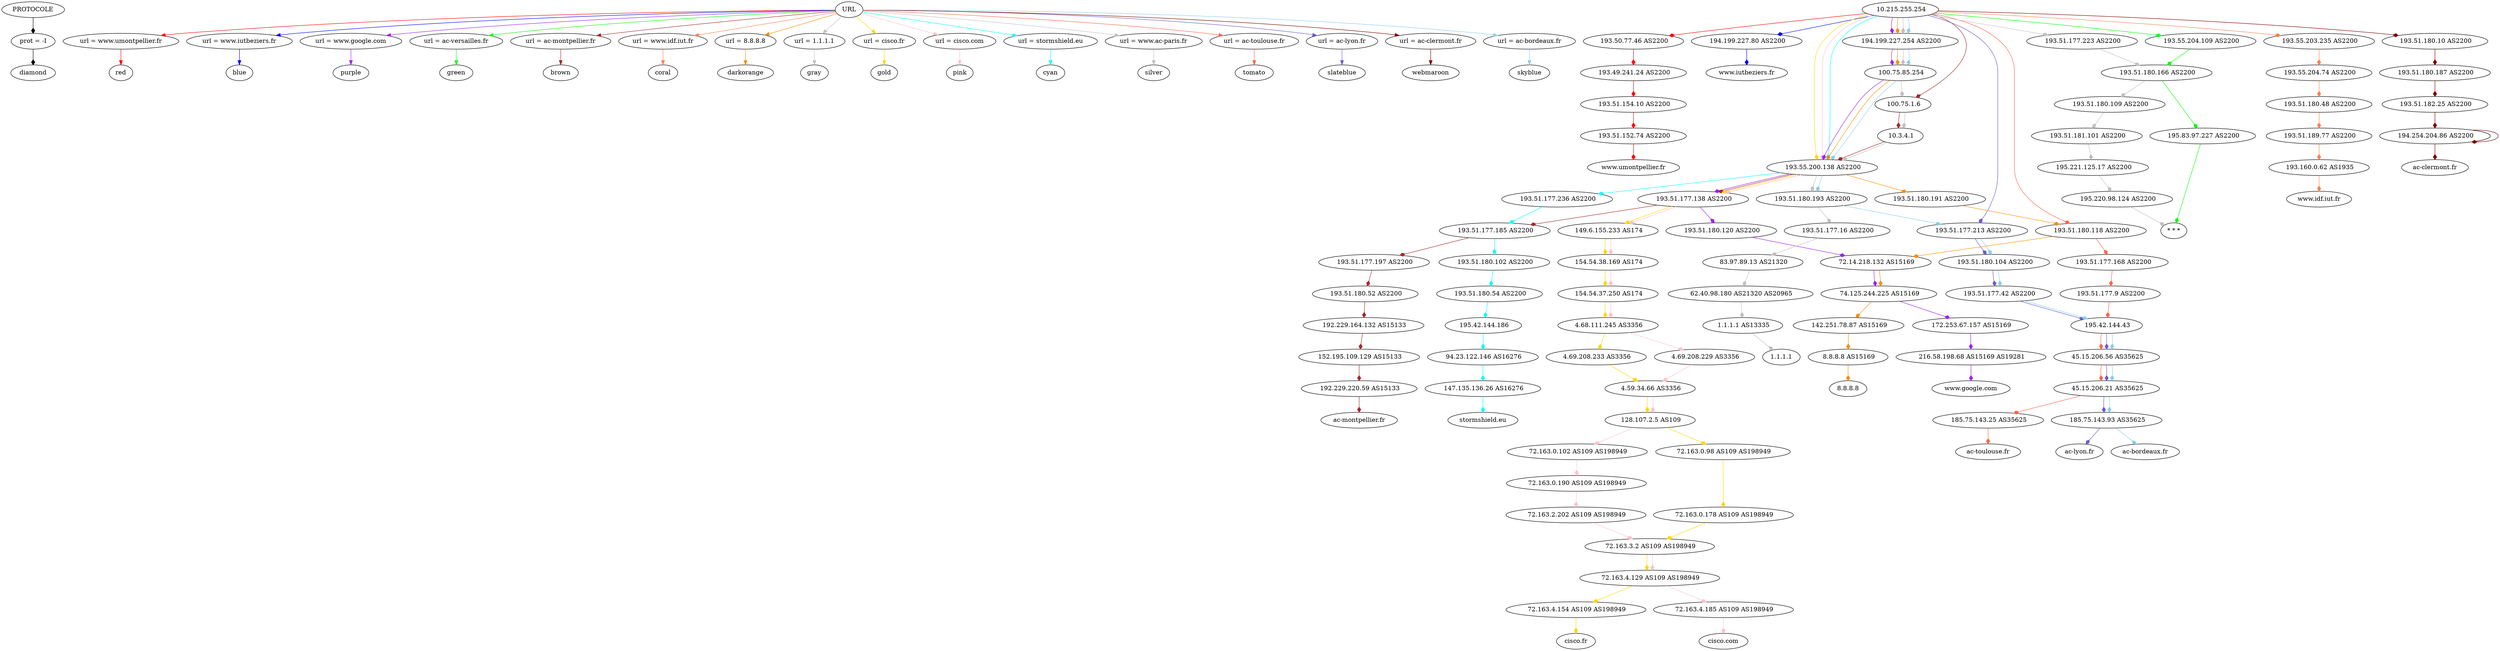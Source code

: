 
digraph A {
"PROTOCOLE"->"prot = -I"->"diamond"[arrowhead=diamond]
 "URL" -> "url = www.umontpellier.fr"->"red"[color=red]
 "URL" -> "url = www.iutbeziers.fr"->"blue"[color=blue]
 "URL" -> "url = www.google.com"->"purple"[color=purple]
 "URL" -> "url = ac-versailles.fr"->"green"[color=green]
 "URL" -> "url = ac-montpellier.fr"->"brown"[color=brown]
 "URL" -> "url = www.idf.iut.fr"->"coral"[color=coral]
 "URL" -> "url = 8.8.8.8"->"darkorange"[color=darkorange]
 "URL" -> "url = 1.1.1.1"->"gray"[color=gray]
 "URL" -> "url = cisco.fr"->"gold"[color=gold]
 "URL" -> "url = cisco.com"->"pink"[color=pink]
 "URL" -> "url = stormshield.eu"->"cyan"[color=cyan]
 "URL" -> "url = www.ac-paris.fr"->"silver"[color=silver]
 "URL" -> "url = ac-toulouse.fr"->"tomato"[color=tomato]
 "URL" -> "url = ac-lyon.fr"->"slateblue"[color=slateblue]
 "URL" -> "url = ac-clermont.fr"->"webmaroon"[color=webmaroon]
 "URL" -> "url = ac-bordeaux.fr"->"skyblue"[color=skyblue]
" 10.215.255.254"->" 193.50.77.46 AS2200"->" 193.49.241.24 AS2200"->" 193.51.154.10 AS2200"->" 193.51.152.74 AS2200"->"www.umontpellier.fr"[arrowhead=diamond, color=red]
" 10.215.255.254"->" 194.199.227.80 AS2200"->"www.iutbeziers.fr"[arrowhead=diamond, color=blue]
" 10.215.255.254"->" 194.199.227.254 AS2200"->" 100.75.85.254"->" 193.55.200.138 AS2200"->" 193.51.177.138 AS2200"->" 193.51.180.120 AS2200"->" 72.14.218.132 AS15169"->" 74.125.244.225 AS15169"->" 172.253.67.157 AS15169"->" 216.58.198.68 AS15169 AS19281"->"www.google.com"[arrowhead=diamond, color=purple]
" 10.215.255.254"->" 193.55.204.109 AS2200"->" 193.51.180.166 AS2200"->" 195.83.97.227 AS2200"->"* * *"[arrowhead=diamond, color=green]
" 10.215.255.254"->" 100.75.1.6"->" 10.3.4.1"->" 193.55.200.138 AS2200"->" 193.51.177.138 AS2200"->" 193.51.177.185 AS2200"->" 193.51.177.197 AS2200"->" 193.51.180.52 AS2200"->" 192.229.164.132 AS15133"->" 152.195.109.129 AS15133"->" 192.229.220.59 AS15133"->"ac-montpellier.fr"[arrowhead=diamond, color=brown]
" 10.215.255.254"->" 193.55.203.235 AS2200"->" 193.55.204.74 AS2200"->" 193.51.180.48 AS2200"->" 193.51.189.77 AS2200"->" 193.160.0.62 AS1935"->"www.idf.iut.fr"[arrowhead=diamond, color=coral]
" 10.215.255.254"->" 194.199.227.254 AS2200"->" 100.75.85.254"->" 193.55.200.138 AS2200"->" 193.51.180.191 AS2200"->" 193.51.180.118 AS2200"->" 72.14.218.132 AS15169"->" 74.125.244.225 AS15169"->" 142.251.78.87 AS15169"->" 8.8.8.8 AS15169"->"8.8.8.8"[arrowhead=diamond, color=darkorange]
" 10.215.255.254"->" 194.199.227.254 AS2200"->" 100.75.85.254"->" 100.75.1.6"->" 10.3.4.1"->" 193.55.200.138 AS2200"->" 193.51.180.193 AS2200"->" 193.51.177.16 AS2200"->" 83.97.89.13 AS21320"->" 62.40.98.180 AS21320 AS20965"->" 1.1.1.1 AS13335"->"1.1.1.1"[arrowhead=diamond, color=gray]
" 10.215.255.254"->" 193.55.200.138 AS2200"->" 193.51.177.138 AS2200"->" 149.6.155.233 AS174"->" 154.54.38.169 AS174"->" 154.54.37.250 AS174"->" 4.68.111.245 AS3356"->" 4.69.208.233 AS3356"->" 4.59.34.66 AS3356"->" 128.107.2.5 AS109"->" 72.163.0.98 AS109 AS198949"->" 72.163.0.178 AS109 AS198949"->" 72.163.3.2 AS109 AS198949"->" 72.163.4.129 AS109 AS198949"->" 72.163.4.154 AS109 AS198949"->"cisco.fr"[arrowhead=diamond, color=gold]
" 10.215.255.254"->" 193.55.200.138 AS2200"->" 193.51.177.138 AS2200"->" 149.6.155.233 AS174"->" 154.54.38.169 AS174"->" 154.54.37.250 AS174"->" 4.68.111.245 AS3356"->" 4.69.208.229 AS3356"->" 4.59.34.66 AS3356"->" 128.107.2.5 AS109"->" 72.163.0.102 AS109 AS198949"->" 72.163.0.190 AS109 AS198949"->" 72.163.2.202 AS109 AS198949"->" 72.163.3.2 AS109 AS198949"->" 72.163.4.129 AS109 AS198949"->" 72.163.4.185 AS109 AS198949"->"cisco.com"[arrowhead=diamond, color=pink]
" 10.215.255.254"->" 193.55.200.138 AS2200"->" 193.51.177.236 AS2200"->" 193.51.177.185 AS2200"->" 193.51.180.102 AS2200"->" 193.51.180.54 AS2200"->" 195.42.144.186"->" 94.23.122.146 AS16276"->" 147.135.136.26 AS16276"->"stormshield.eu"[arrowhead=diamond, color=cyan]
" 10.215.255.254"->" 193.51.177.223 AS2200"->" 193.51.180.166 AS2200"->" 193.51.180.109 AS2200"->" 193.51.181.101 AS2200"->" 195.221.125.17 AS2200"->" 195.220.98.124 AS2200"->"* * *"[arrowhead=diamond, color=silver]
" 10.215.255.254"->" 193.51.180.118 AS2200"->" 193.51.177.168 AS2200"->" 193.51.177.9 AS2200"->" 195.42.144.43"->" 45.15.206.56 AS35625"->" 45.15.206.21 AS35625"->" 185.75.143.25 AS35625"->"ac-toulouse.fr"[arrowhead=diamond, color=tomato]
" 10.215.255.254"->" 193.51.177.213 AS2200"->" 193.51.180.104 AS2200"->" 193.51.177.42 AS2200"->" 195.42.144.43"->" 45.15.206.56 AS35625"->" 45.15.206.21 AS35625"->" 185.75.143.93 AS35625"->"ac-lyon.fr"[arrowhead=diamond, color=slateblue]
" 10.215.255.254"->" 193.51.180.10 AS2200"->" 193.51.180.187 AS2200"->" 193.51.182.25 AS2200"->" 194.254.204.86 AS2200"->" 194.254.204.86 AS2200"->"ac-clermont.fr"[arrowhead=diamond, color=webmaroon]
" 10.215.255.254"->" 194.199.227.254 AS2200"->" 100.75.85.254"->" 193.55.200.138 AS2200"->" 193.51.180.193 AS2200"->" 193.51.177.213 AS2200"->" 193.51.180.104 AS2200"->" 193.51.177.42 AS2200"->" 195.42.144.43"->" 45.15.206.56 AS35625"->" 45.15.206.21 AS35625"->" 185.75.143.93 AS35625"->"ac-bordeaux.fr"[arrowhead=diamond, color=skyblue]
}

